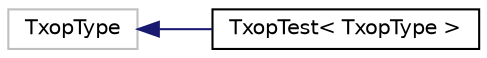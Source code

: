 digraph "Graphical Class Hierarchy"
{
 // LATEX_PDF_SIZE
  edge [fontname="Helvetica",fontsize="10",labelfontname="Helvetica",labelfontsize="10"];
  node [fontname="Helvetica",fontsize="10",shape=record];
  rankdir="LR";
  Node3951 [label="TxopType",height=0.2,width=0.4,color="grey75", fillcolor="white", style="filled",tooltip=" "];
  Node3951 -> Node0 [dir="back",color="midnightblue",fontsize="10",style="solid",fontname="Helvetica"];
  Node0 [label="TxopTest\< TxopType \>",height=0.2,width=0.4,color="black", fillcolor="white", style="filled",URL="$class_txop_test.html",tooltip="TxopTest Txop Test."];
}

